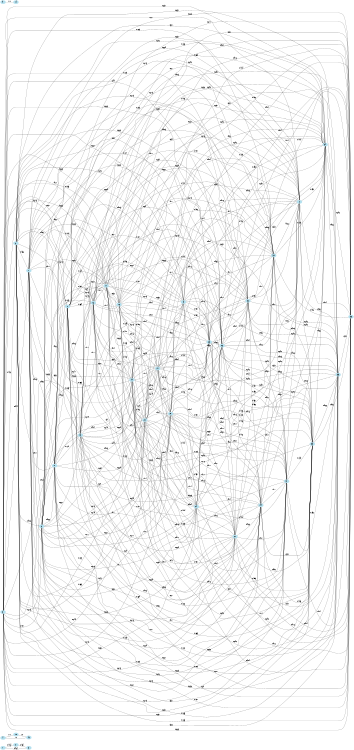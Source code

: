graph Repeats {
	node [color=lightblue2 style=filled]
	rankdir=LR size="8,5"
	1
	2
	3
	4
	5
	6
	7
	8
	9
	10
	11
	12
	13
	14
	15
	16
	17
	18
	19
	20
	21
	22
	23
	24
	25
	26
	27
	28
	29
	30
	31
	32
	33
	34
	35
	36
	1 -- 2 [label=0.964]
	1 -- 3 [label=0.964]
	2 -- 3 [label=0.964]
	4 -- 10 [label=1.0]
	4 -- 13 [label=1.0]
	5 -- 6 [label=0.931]
	5 -- 7 [label=0.944]
	5 -- 8 [label=0.917]
	5 -- 11 [label=0.875]
	5 -- 12 [label=0.875]
	5 -- 15 [label=0.912]
	5 -- 16 [label=0.861]
	5 -- 17 [label=0.912]
	5 -- 18 [label=0.863]
	5 -- 19 [label=0.863]
	5 -- 20 [label=0.849]
	5 -- 21 [label=0.875]
	5 -- 22 [label=0.875]
	5 -- 23 [label=0.861]
	5 -- 24 [label=0.863]
	5 -- 25 [label=0.863]
	5 -- 26 [label=0.849]
	5 -- 27 [label=0.875]
	5 -- 28 [label=0.875]
	5 -- 29 [label=0.861]
	5 -- 30 [label=0.875]
	5 -- 31 [label=0.875]
	5 -- 32 [label=0.861]
	5 -- 33 [label=0.851]
	5 -- 34 [label=0.851]
	5 -- 35 [label=0.838]
	5 -- 36 [label=0.863]
	6 -- 7 [label=0.986]
	6 -- 8 [label=0.903]
	6 -- 11 [label=0.917]
	6 -- 12 [label=0.903]
	6 -- 15 [label=0.833]
	6 -- 16 [label=0.903]
	6 -- 17 [label=0.833]
	6 -- 18 [label=0.863]
	6 -- 19 [label=0.863]
	6 -- 20 [label=0.863]
	6 -- 21 [label=0.875]
	6 -- 22 [label=0.875]
	6 -- 23 [label=0.875]
	6 -- 24 [label=0.863]
	6 -- 25 [label=0.863]
	6 -- 26 [label=0.863]
	6 -- 27 [label=0.875]
	6 -- 28 [label=0.875]
	6 -- 29 [label=0.875]
	6 -- 30 [label=0.875]
	6 -- 31 [label=0.875]
	6 -- 32 [label=0.875]
	6 -- 33 [label=0.851]
	6 -- 34 [label=0.851]
	6 -- 35 [label=0.851]
	6 -- 36 [label=0.863]
	7 -- 8 [label=0.903]
	7 -- 11 [label=0.903]
	7 -- 12 [label=0.917]
	7 -- 15 [label=0.833]
	7 -- 16 [label=0.875]
	7 -- 17 [label=0.861]
	7 -- 18 [label=0.863]
	7 -- 19 [label=0.863]
	7 -- 20 [label=0.877]
	7 -- 21 [label=0.875]
	7 -- 22 [label=0.875]
	7 -- 23 [label=0.889]
	7 -- 24 [label=0.863]
	7 -- 25 [label=0.863]
	7 -- 26 [label=0.877]
	7 -- 27 [label=0.875]
	7 -- 28 [label=0.875]
	7 -- 29 [label=0.889]
	7 -- 30 [label=0.875]
	7 -- 31 [label=0.875]
	7 -- 32 [label=0.889]
	7 -- 33 [label=0.851]
	7 -- 34 [label=0.851]
	7 -- 35 [label=0.865]
	7 -- 36 [label=0.863]
	8 -- 11 [label=0.986]
	8 -- 12 [label=0.986]
	8 -- 15 [label=0.861]
	8 -- 16 [label=0.875]
	8 -- 17 [label=0.861]
	8 -- 18 [label=0.877]
	8 -- 19 [label=0.849]
	8 -- 20 [label=0.849]
	8 -- 21 [label=0.889]
	8 -- 22 [label=0.861]
	8 -- 23 [label=0.861]
	8 -- 24 [label=0.877]
	8 -- 25 [label=0.849]
	8 -- 26 [label=0.849]
	8 -- 27 [label=0.889]
	8 -- 28 [label=0.861]
	8 -- 29 [label=0.861]
	8 -- 30 [label=0.889]
	8 -- 31 [label=0.861]
	8 -- 32 [label=0.861]
	8 -- 33 [label=0.865]
	8 -- 34 [label=0.838]
	8 -- 35 [label=0.838]
	8 -- 36 [label=0.877]
	9 -- 14 [label=1.0]
	10 -- 13 [label=1.0]
	11 -- 12 [label=0.986]
	11 -- 15 [label=0.847]
	11 -- 16 [label=0.903]
	11 -- 17 [label=0.847]
	11 -- 18 [label=0.89]
	11 -- 19 [label=0.904]
	11 -- 20 [label=0.89]
	11 -- 21 [label=0.903]
	11 -- 22 [label=0.917]
	11 -- 23 [label=0.903]
	11 -- 24 [label=0.89]
	11 -- 25 [label=0.904]
	11 -- 26 [label=0.89]
	11 -- 27 [label=0.903]
	11 -- 28 [label=0.917]
	11 -- 29 [label=0.903]
	11 -- 30 [label=0.903]
	11 -- 31 [label=0.917]
	11 -- 32 [label=0.903]
	11 -- 33 [label=0.878]
	11 -- 34 [label=0.892]
	11 -- 35 [label=0.878]
	11 -- 36 [label=0.89]
	12 -- 15 [label=0.847]
	12 -- 16 [label=0.889]
	12 -- 17 [label=0.875]
	12 -- 18 [label=0.877]
	12 -- 19 [label=0.877]
	12 -- 20 [label=0.89]
	12 -- 21 [label=0.889]
	12 -- 22 [label=0.889]
	12 -- 23 [label=0.903]
	12 -- 24 [label=0.877]
	12 -- 25 [label=0.877]
	12 -- 26 [label=0.89]
	12 -- 27 [label=0.889]
	12 -- 28 [label=0.889]
	12 -- 29 [label=0.903]
	12 -- 30 [label=0.889]
	12 -- 31 [label=0.889]
	12 -- 32 [label=0.903]
	12 -- 33 [label=0.865]
	12 -- 34 [label=0.865]
	12 -- 35 [label=0.878]
	12 -- 36 [label=0.877]
	15 -- 16 [label=0.917]
	15 -- 17 [label=0.971]
	15 -- 18 [label=0.877]
	15 -- 19 [label=0.849]
	15 -- 20 [label=0.849]
	15 -- 21 [label=0.889]
	15 -- 22 [label=0.861]
	15 -- 23 [label=0.861]
	15 -- 24 [label=0.877]
	15 -- 25 [label=0.849]
	15 -- 26 [label=0.849]
	15 -- 27 [label=0.889]
	15 -- 28 [label=0.861]
	15 -- 29 [label=0.861]
	15 -- 30 [label=0.889]
	15 -- 31 [label=0.861]
	15 -- 32 [label=0.861]
	15 -- 33 [label=0.865]
	15 -- 34 [label=0.838]
	15 -- 35 [label=0.838]
	15 -- 36 [label=0.877]
	16 -- 17 [label=0.917]
	16 -- 18 [label=0.904]
	16 -- 19 [label=0.904]
	16 -- 20 [label=0.904]
	16 -- 21 [label=0.917]
	16 -- 22 [label=0.917]
	16 -- 23 [label=0.917]
	16 -- 24 [label=0.904]
	16 -- 25 [label=0.904]
	16 -- 26 [label=0.904]
	16 -- 27 [label=0.917]
	16 -- 28 [label=0.917]
	16 -- 29 [label=0.917]
	16 -- 30 [label=0.917]
	16 -- 31 [label=0.917]
	16 -- 32 [label=0.917]
	16 -- 33 [label=0.892]
	16 -- 34 [label=0.892]
	16 -- 35 [label=0.892]
	16 -- 36 [label=0.904]
	17 -- 18 [label=0.863]
	17 -- 19 [label=0.863]
	17 -- 20 [label=0.863]
	17 -- 21 [label=0.875]
	17 -- 22 [label=0.875]
	17 -- 23 [label=0.875]
	17 -- 24 [label=0.863]
	17 -- 25 [label=0.863]
	17 -- 26 [label=0.863]
	17 -- 27 [label=0.875]
	17 -- 28 [label=0.875]
	17 -- 29 [label=0.875]
	17 -- 30 [label=0.875]
	17 -- 31 [label=0.875]
	17 -- 32 [label=0.875]
	17 -- 33 [label=0.851]
	17 -- 34 [label=0.851]
	17 -- 35 [label=0.851]
	17 -- 36 [label=0.863]
	18 -- 19 [label=0.973]
	18 -- 20 [label=0.973]
	18 -- 21 [label=0.918]
	18 -- 22 [label=0.904]
	18 -- 23 [label=0.904]
	18 -- 24 [label=0.918]
	18 -- 25 [label=0.904]
	18 -- 26 [label=0.904]
	18 -- 27 [label=0.918]
	18 -- 28 [label=0.904]
	18 -- 29 [label=0.904]
	18 -- 30 [label=0.918]
	18 -- 31 [label=0.904]
	18 -- 32 [label=0.904]
	18 -- 33 [label=0.905]
	18 -- 34 [label=0.892]
	18 -- 35 [label=0.892]
	18 -- 36 [label=0.918]
	19 -- 20 [label=0.973]
	19 -- 21 [label=0.904]
	19 -- 22 [label=0.918]
	19 -- 23 [label=0.904]
	19 -- 24 [label=0.904]
	19 -- 25 [label=0.918]
	19 -- 26 [label=0.904]
	19 -- 27 [label=0.904]
	19 -- 28 [label=0.918]
	19 -- 29 [label=0.904]
	19 -- 30 [label=0.904]
	19 -- 31 [label=0.918]
	19 -- 32 [label=0.904]
	19 -- 33 [label=0.892]
	19 -- 34 [label=0.905]
	19 -- 35 [label=0.892]
	19 -- 36 [label=0.904]
	20 -- 21 [label=0.904]
	20 -- 22 [label=0.904]
	20 -- 23 [label=0.918]
	20 -- 24 [label=0.904]
	20 -- 25 [label=0.904]
	20 -- 26 [label=0.918]
	20 -- 27 [label=0.904]
	20 -- 28 [label=0.904]
	20 -- 29 [label=0.918]
	20 -- 30 [label=0.904]
	20 -- 31 [label=0.904]
	20 -- 32 [label=0.918]
	20 -- 33 [label=0.892]
	20 -- 34 [label=0.892]
	20 -- 35 [label=0.905]
	20 -- 36 [label=0.904]
	21 -- 22 [label=0.986]
	21 -- 23 [label=0.986]
	21 -- 24 [label=0.918]
	21 -- 25 [label=0.904]
	21 -- 26 [label=0.904]
	21 -- 27 [label=0.931]
	21 -- 28 [label=0.917]
	21 -- 29 [label=0.917]
	21 -- 30 [label=0.931]
	21 -- 31 [label=0.917]
	21 -- 32 [label=0.917]
	21 -- 33 [label=0.905]
	21 -- 34 [label=0.892]
	21 -- 35 [label=0.892]
	21 -- 36 [label=0.918]
	22 -- 23 [label=0.986]
	22 -- 24 [label=0.904]
	22 -- 25 [label=0.918]
	22 -- 26 [label=0.904]
	22 -- 27 [label=0.917]
	22 -- 28 [label=0.931]
	22 -- 29 [label=0.917]
	22 -- 30 [label=0.917]
	22 -- 31 [label=0.931]
	22 -- 32 [label=0.917]
	22 -- 33 [label=0.892]
	22 -- 34 [label=0.905]
	22 -- 35 [label=0.892]
	22 -- 36 [label=0.904]
	23 -- 24 [label=0.904]
	23 -- 25 [label=0.904]
	23 -- 26 [label=0.918]
	23 -- 27 [label=0.917]
	23 -- 28 [label=0.917]
	23 -- 29 [label=0.931]
	23 -- 30 [label=0.917]
	23 -- 31 [label=0.917]
	23 -- 32 [label=0.931]
	23 -- 33 [label=0.892]
	23 -- 34 [label=0.892]
	23 -- 35 [label=0.905]
	23 -- 36 [label=0.904]
	24 -- 25 [label=0.986]
	24 -- 26 [label=0.986]
	24 -- 27 [label=0.918]
	24 -- 28 [label=0.904]
	24 -- 29 [label=0.904]
	24 -- 30 [label=0.918]
	24 -- 31 [label=0.904]
	24 -- 32 [label=0.904]
	24 -- 33 [label=0.905]
	24 -- 34 [label=0.892]
	24 -- 35 [label=0.892]
	24 -- 36 [label=0.918]
	25 -- 26 [label=0.986]
	25 -- 27 [label=0.904]
	25 -- 28 [label=0.918]
	25 -- 29 [label=0.904]
	25 -- 30 [label=0.904]
	25 -- 31 [label=0.918]
	25 -- 32 [label=0.904]
	25 -- 33 [label=0.892]
	25 -- 34 [label=0.905]
	25 -- 35 [label=0.892]
	25 -- 36 [label=0.904]
	26 -- 27 [label=0.904]
	26 -- 28 [label=0.904]
	26 -- 29 [label=0.918]
	26 -- 30 [label=0.904]
	26 -- 31 [label=0.904]
	26 -- 32 [label=0.918]
	26 -- 33 [label=0.892]
	26 -- 34 [label=0.892]
	26 -- 35 [label=0.905]
	26 -- 36 [label=0.904]
	27 -- 28 [label=0.986]
	27 -- 29 [label=0.986]
	27 -- 30 [label=0.931]
	27 -- 31 [label=0.917]
	27 -- 32 [label=0.917]
	27 -- 33 [label=0.905]
	27 -- 34 [label=0.892]
	27 -- 35 [label=0.892]
	27 -- 36 [label=0.918]
	28 -- 29 [label=0.986]
	28 -- 30 [label=0.917]
	28 -- 31 [label=0.931]
	28 -- 32 [label=0.917]
	28 -- 33 [label=0.892]
	28 -- 34 [label=0.905]
	28 -- 35 [label=0.892]
	28 -- 36 [label=0.904]
	29 -- 30 [label=0.917]
	29 -- 31 [label=0.917]
	29 -- 32 [label=0.931]
	29 -- 33 [label=0.892]
	29 -- 34 [label=0.892]
	29 -- 35 [label=0.905]
	29 -- 36 [label=0.904]
	30 -- 31 [label=0.986]
	30 -- 32 [label=0.986]
	30 -- 33 [label=0.905]
	30 -- 34 [label=0.892]
	30 -- 35 [label=0.892]
	30 -- 36 [label=0.918]
	31 -- 32 [label=0.986]
	31 -- 33 [label=0.892]
	31 -- 34 [label=0.905]
	31 -- 35 [label=0.892]
	31 -- 36 [label=0.904]
	32 -- 33 [label=0.892]
	32 -- 34 [label=0.892]
	32 -- 35 [label=0.905]
	32 -- 36 [label=0.904]
	33 -- 34 [label=0.986]
	33 -- 35 [label=0.986]
	33 -- 36 [label=0.905]
	34 -- 35 [label=0.986]
	34 -- 36 [label=0.892]
	35 -- 36 [label=0.892]
}
